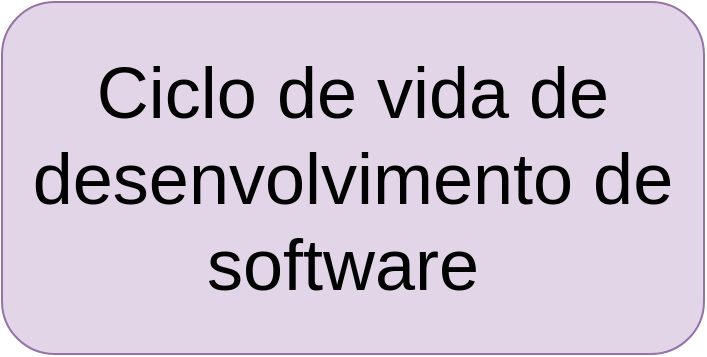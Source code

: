 <mxfile version="22.1.5" type="github">
  <diagram name="Página-1" id="lRviSgMVGL4Z4l4xJwu7">
    <mxGraphModel dx="1647" dy="897" grid="0" gridSize="10" guides="1" tooltips="1" connect="1" arrows="1" fold="1" page="1" pageScale="1" pageWidth="1169" pageHeight="827" math="0" shadow="0">
      <root>
        <mxCell id="0" />
        <mxCell id="1" parent="0" />
        <mxCell id="2uhSqPjALit6IwWoEEMz-1" value="&lt;font style=&quot;font-size: 36px;&quot;&gt;Ciclo de vida de desenvolvimento de software&amp;nbsp;&lt;/font&gt;" style="rounded=1;whiteSpace=wrap;html=1;fillColor=#e1d5e7;strokeColor=#9673a6;" vertex="1" parent="1">
          <mxGeometry x="409" y="62" width="351" height="176" as="geometry" />
        </mxCell>
      </root>
    </mxGraphModel>
  </diagram>
</mxfile>

